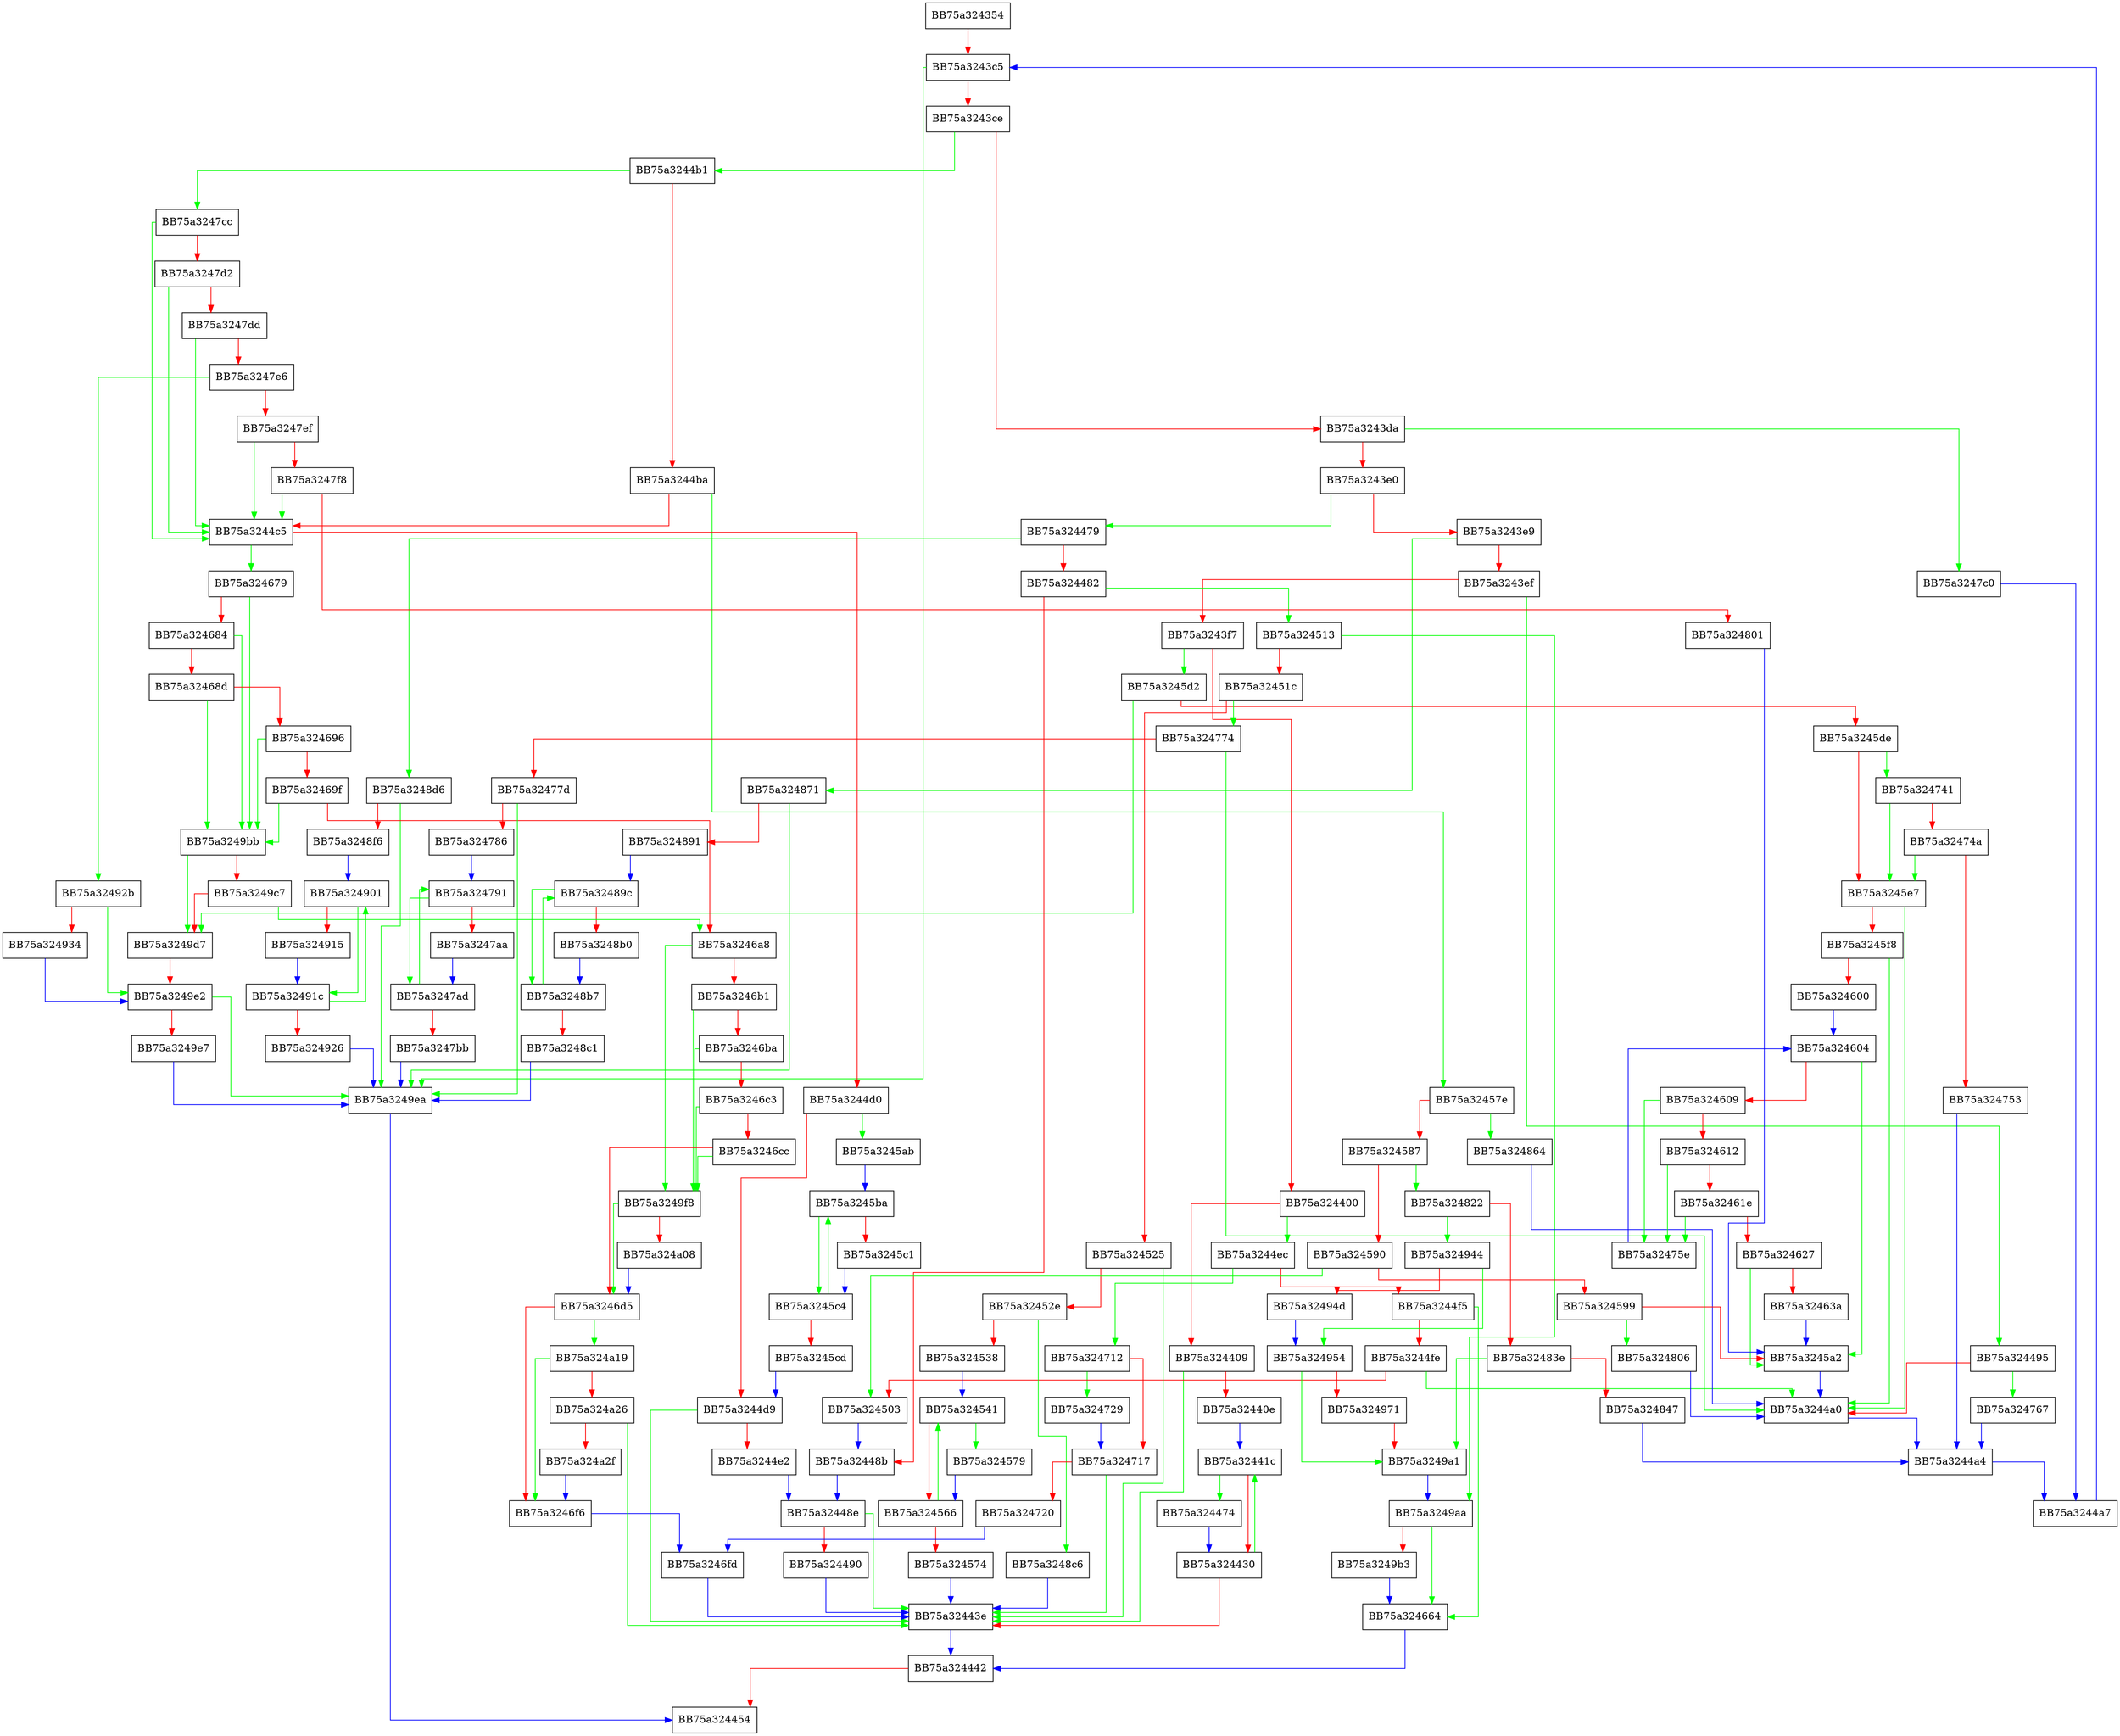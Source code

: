 digraph create_startmap {
  node [shape="box"];
  graph [splines=ortho];
  BB75a324354 -> BB75a3243c5 [color="red"];
  BB75a3243c5 -> BB75a3249ea [color="green"];
  BB75a3243c5 -> BB75a3243ce [color="red"];
  BB75a3243ce -> BB75a3244b1 [color="green"];
  BB75a3243ce -> BB75a3243da [color="red"];
  BB75a3243da -> BB75a3247c0 [color="green"];
  BB75a3243da -> BB75a3243e0 [color="red"];
  BB75a3243e0 -> BB75a324479 [color="green"];
  BB75a3243e0 -> BB75a3243e9 [color="red"];
  BB75a3243e9 -> BB75a324871 [color="green"];
  BB75a3243e9 -> BB75a3243ef [color="red"];
  BB75a3243ef -> BB75a324495 [color="green"];
  BB75a3243ef -> BB75a3243f7 [color="red"];
  BB75a3243f7 -> BB75a3245d2 [color="green"];
  BB75a3243f7 -> BB75a324400 [color="red"];
  BB75a324400 -> BB75a3244ec [color="green"];
  BB75a324400 -> BB75a324409 [color="red"];
  BB75a324409 -> BB75a32443e [color="green"];
  BB75a324409 -> BB75a32440e [color="red"];
  BB75a32440e -> BB75a32441c [color="blue"];
  BB75a32441c -> BB75a324474 [color="green"];
  BB75a32441c -> BB75a324430 [color="red"];
  BB75a324430 -> BB75a32441c [color="green"];
  BB75a324430 -> BB75a32443e [color="red"];
  BB75a32443e -> BB75a324442 [color="blue"];
  BB75a324442 -> BB75a324454 [color="red"];
  BB75a324474 -> BB75a324430 [color="blue"];
  BB75a324479 -> BB75a3248d6 [color="green"];
  BB75a324479 -> BB75a324482 [color="red"];
  BB75a324482 -> BB75a324513 [color="green"];
  BB75a324482 -> BB75a32448b [color="red"];
  BB75a32448b -> BB75a32448e [color="blue"];
  BB75a32448e -> BB75a32443e [color="green"];
  BB75a32448e -> BB75a324490 [color="red"];
  BB75a324490 -> BB75a32443e [color="blue"];
  BB75a324495 -> BB75a324767 [color="green"];
  BB75a324495 -> BB75a3244a0 [color="red"];
  BB75a3244a0 -> BB75a3244a4 [color="blue"];
  BB75a3244a4 -> BB75a3244a7 [color="blue"];
  BB75a3244a7 -> BB75a3243c5 [color="blue"];
  BB75a3244b1 -> BB75a3247cc [color="green"];
  BB75a3244b1 -> BB75a3244ba [color="red"];
  BB75a3244ba -> BB75a32457e [color="green"];
  BB75a3244ba -> BB75a3244c5 [color="red"];
  BB75a3244c5 -> BB75a324679 [color="green"];
  BB75a3244c5 -> BB75a3244d0 [color="red"];
  BB75a3244d0 -> BB75a3245ab [color="green"];
  BB75a3244d0 -> BB75a3244d9 [color="red"];
  BB75a3244d9 -> BB75a32443e [color="green"];
  BB75a3244d9 -> BB75a3244e2 [color="red"];
  BB75a3244e2 -> BB75a32448e [color="blue"];
  BB75a3244ec -> BB75a324712 [color="green"];
  BB75a3244ec -> BB75a3244f5 [color="red"];
  BB75a3244f5 -> BB75a324664 [color="green"];
  BB75a3244f5 -> BB75a3244fe [color="red"];
  BB75a3244fe -> BB75a3244a0 [color="green"];
  BB75a3244fe -> BB75a324503 [color="red"];
  BB75a324503 -> BB75a32448b [color="blue"];
  BB75a324513 -> BB75a3249aa [color="green"];
  BB75a324513 -> BB75a32451c [color="red"];
  BB75a32451c -> BB75a324774 [color="green"];
  BB75a32451c -> BB75a324525 [color="red"];
  BB75a324525 -> BB75a32443e [color="green"];
  BB75a324525 -> BB75a32452e [color="red"];
  BB75a32452e -> BB75a3248c6 [color="green"];
  BB75a32452e -> BB75a324538 [color="red"];
  BB75a324538 -> BB75a324541 [color="blue"];
  BB75a324541 -> BB75a324579 [color="green"];
  BB75a324541 -> BB75a324566 [color="red"];
  BB75a324566 -> BB75a324541 [color="green"];
  BB75a324566 -> BB75a324574 [color="red"];
  BB75a324574 -> BB75a32443e [color="blue"];
  BB75a324579 -> BB75a324566 [color="blue"];
  BB75a32457e -> BB75a324864 [color="green"];
  BB75a32457e -> BB75a324587 [color="red"];
  BB75a324587 -> BB75a324822 [color="green"];
  BB75a324587 -> BB75a324590 [color="red"];
  BB75a324590 -> BB75a324503 [color="green"];
  BB75a324590 -> BB75a324599 [color="red"];
  BB75a324599 -> BB75a324806 [color="green"];
  BB75a324599 -> BB75a3245a2 [color="red"];
  BB75a3245a2 -> BB75a3244a0 [color="blue"];
  BB75a3245ab -> BB75a3245ba [color="blue"];
  BB75a3245ba -> BB75a3245c4 [color="green"];
  BB75a3245ba -> BB75a3245c1 [color="red"];
  BB75a3245c1 -> BB75a3245c4 [color="blue"];
  BB75a3245c4 -> BB75a3245ba [color="green"];
  BB75a3245c4 -> BB75a3245cd [color="red"];
  BB75a3245cd -> BB75a3244d9 [color="blue"];
  BB75a3245d2 -> BB75a3249d7 [color="green"];
  BB75a3245d2 -> BB75a3245de [color="red"];
  BB75a3245de -> BB75a324741 [color="green"];
  BB75a3245de -> BB75a3245e7 [color="red"];
  BB75a3245e7 -> BB75a3244a0 [color="green"];
  BB75a3245e7 -> BB75a3245f8 [color="red"];
  BB75a3245f8 -> BB75a3244a0 [color="green"];
  BB75a3245f8 -> BB75a324600 [color="red"];
  BB75a324600 -> BB75a324604 [color="blue"];
  BB75a324604 -> BB75a3245a2 [color="green"];
  BB75a324604 -> BB75a324609 [color="red"];
  BB75a324609 -> BB75a32475e [color="green"];
  BB75a324609 -> BB75a324612 [color="red"];
  BB75a324612 -> BB75a32475e [color="green"];
  BB75a324612 -> BB75a32461e [color="red"];
  BB75a32461e -> BB75a32475e [color="green"];
  BB75a32461e -> BB75a324627 [color="red"];
  BB75a324627 -> BB75a3245a2 [color="green"];
  BB75a324627 -> BB75a32463a [color="red"];
  BB75a32463a -> BB75a3245a2 [color="blue"];
  BB75a324664 -> BB75a324442 [color="blue"];
  BB75a324679 -> BB75a3249bb [color="green"];
  BB75a324679 -> BB75a324684 [color="red"];
  BB75a324684 -> BB75a3249bb [color="green"];
  BB75a324684 -> BB75a32468d [color="red"];
  BB75a32468d -> BB75a3249bb [color="green"];
  BB75a32468d -> BB75a324696 [color="red"];
  BB75a324696 -> BB75a3249bb [color="green"];
  BB75a324696 -> BB75a32469f [color="red"];
  BB75a32469f -> BB75a3249bb [color="green"];
  BB75a32469f -> BB75a3246a8 [color="red"];
  BB75a3246a8 -> BB75a3249f8 [color="green"];
  BB75a3246a8 -> BB75a3246b1 [color="red"];
  BB75a3246b1 -> BB75a3249f8 [color="green"];
  BB75a3246b1 -> BB75a3246ba [color="red"];
  BB75a3246ba -> BB75a3249f8 [color="green"];
  BB75a3246ba -> BB75a3246c3 [color="red"];
  BB75a3246c3 -> BB75a3249f8 [color="green"];
  BB75a3246c3 -> BB75a3246cc [color="red"];
  BB75a3246cc -> BB75a3249f8 [color="green"];
  BB75a3246cc -> BB75a3246d5 [color="red"];
  BB75a3246d5 -> BB75a324a19 [color="green"];
  BB75a3246d5 -> BB75a3246f6 [color="red"];
  BB75a3246f6 -> BB75a3246fd [color="blue"];
  BB75a3246fd -> BB75a32443e [color="blue"];
  BB75a324712 -> BB75a324729 [color="green"];
  BB75a324712 -> BB75a324717 [color="red"];
  BB75a324717 -> BB75a32443e [color="green"];
  BB75a324717 -> BB75a324720 [color="red"];
  BB75a324720 -> BB75a3246fd [color="blue"];
  BB75a324729 -> BB75a324717 [color="blue"];
  BB75a324741 -> BB75a3245e7 [color="green"];
  BB75a324741 -> BB75a32474a [color="red"];
  BB75a32474a -> BB75a3245e7 [color="green"];
  BB75a32474a -> BB75a324753 [color="red"];
  BB75a324753 -> BB75a3244a4 [color="blue"];
  BB75a32475e -> BB75a324604 [color="blue"];
  BB75a324767 -> BB75a3244a4 [color="blue"];
  BB75a324774 -> BB75a3244a0 [color="green"];
  BB75a324774 -> BB75a32477d [color="red"];
  BB75a32477d -> BB75a3249ea [color="green"];
  BB75a32477d -> BB75a324786 [color="red"];
  BB75a324786 -> BB75a324791 [color="blue"];
  BB75a324791 -> BB75a3247ad [color="green"];
  BB75a324791 -> BB75a3247aa [color="red"];
  BB75a3247aa -> BB75a3247ad [color="blue"];
  BB75a3247ad -> BB75a324791 [color="green"];
  BB75a3247ad -> BB75a3247bb [color="red"];
  BB75a3247bb -> BB75a3249ea [color="blue"];
  BB75a3247c0 -> BB75a3244a7 [color="blue"];
  BB75a3247cc -> BB75a3244c5 [color="green"];
  BB75a3247cc -> BB75a3247d2 [color="red"];
  BB75a3247d2 -> BB75a3244c5 [color="green"];
  BB75a3247d2 -> BB75a3247dd [color="red"];
  BB75a3247dd -> BB75a3244c5 [color="green"];
  BB75a3247dd -> BB75a3247e6 [color="red"];
  BB75a3247e6 -> BB75a32492b [color="green"];
  BB75a3247e6 -> BB75a3247ef [color="red"];
  BB75a3247ef -> BB75a3244c5 [color="green"];
  BB75a3247ef -> BB75a3247f8 [color="red"];
  BB75a3247f8 -> BB75a3244c5 [color="green"];
  BB75a3247f8 -> BB75a324801 [color="red"];
  BB75a324801 -> BB75a3245a2 [color="blue"];
  BB75a324806 -> BB75a3244a0 [color="blue"];
  BB75a324822 -> BB75a324944 [color="green"];
  BB75a324822 -> BB75a32483e [color="red"];
  BB75a32483e -> BB75a3249a1 [color="green"];
  BB75a32483e -> BB75a324847 [color="red"];
  BB75a324847 -> BB75a3244a4 [color="blue"];
  BB75a324864 -> BB75a3244a0 [color="blue"];
  BB75a324871 -> BB75a3249ea [color="green"];
  BB75a324871 -> BB75a324891 [color="red"];
  BB75a324891 -> BB75a32489c [color="blue"];
  BB75a32489c -> BB75a3248b7 [color="green"];
  BB75a32489c -> BB75a3248b0 [color="red"];
  BB75a3248b0 -> BB75a3248b7 [color="blue"];
  BB75a3248b7 -> BB75a32489c [color="green"];
  BB75a3248b7 -> BB75a3248c1 [color="red"];
  BB75a3248c1 -> BB75a3249ea [color="blue"];
  BB75a3248c6 -> BB75a32443e [color="blue"];
  BB75a3248d6 -> BB75a3249ea [color="green"];
  BB75a3248d6 -> BB75a3248f6 [color="red"];
  BB75a3248f6 -> BB75a324901 [color="blue"];
  BB75a324901 -> BB75a32491c [color="green"];
  BB75a324901 -> BB75a324915 [color="red"];
  BB75a324915 -> BB75a32491c [color="blue"];
  BB75a32491c -> BB75a324901 [color="green"];
  BB75a32491c -> BB75a324926 [color="red"];
  BB75a324926 -> BB75a3249ea [color="blue"];
  BB75a32492b -> BB75a3249e2 [color="green"];
  BB75a32492b -> BB75a324934 [color="red"];
  BB75a324934 -> BB75a3249e2 [color="blue"];
  BB75a324944 -> BB75a324954 [color="green"];
  BB75a324944 -> BB75a32494d [color="red"];
  BB75a32494d -> BB75a324954 [color="blue"];
  BB75a324954 -> BB75a3249a1 [color="green"];
  BB75a324954 -> BB75a324971 [color="red"];
  BB75a324971 -> BB75a3249a1 [color="red"];
  BB75a3249a1 -> BB75a3249aa [color="blue"];
  BB75a3249aa -> BB75a324664 [color="green"];
  BB75a3249aa -> BB75a3249b3 [color="red"];
  BB75a3249b3 -> BB75a324664 [color="blue"];
  BB75a3249bb -> BB75a3249d7 [color="green"];
  BB75a3249bb -> BB75a3249c7 [color="red"];
  BB75a3249c7 -> BB75a3246a8 [color="green"];
  BB75a3249c7 -> BB75a3249d7 [color="red"];
  BB75a3249d7 -> BB75a3249e2 [color="red"];
  BB75a3249e2 -> BB75a3249ea [color="green"];
  BB75a3249e2 -> BB75a3249e7 [color="red"];
  BB75a3249e7 -> BB75a3249ea [color="blue"];
  BB75a3249ea -> BB75a324454 [color="blue"];
  BB75a3249f8 -> BB75a3246d5 [color="green"];
  BB75a3249f8 -> BB75a324a08 [color="red"];
  BB75a324a08 -> BB75a3246d5 [color="blue"];
  BB75a324a19 -> BB75a3246f6 [color="green"];
  BB75a324a19 -> BB75a324a26 [color="red"];
  BB75a324a26 -> BB75a32443e [color="green"];
  BB75a324a26 -> BB75a324a2f [color="red"];
  BB75a324a2f -> BB75a3246f6 [color="blue"];
}
